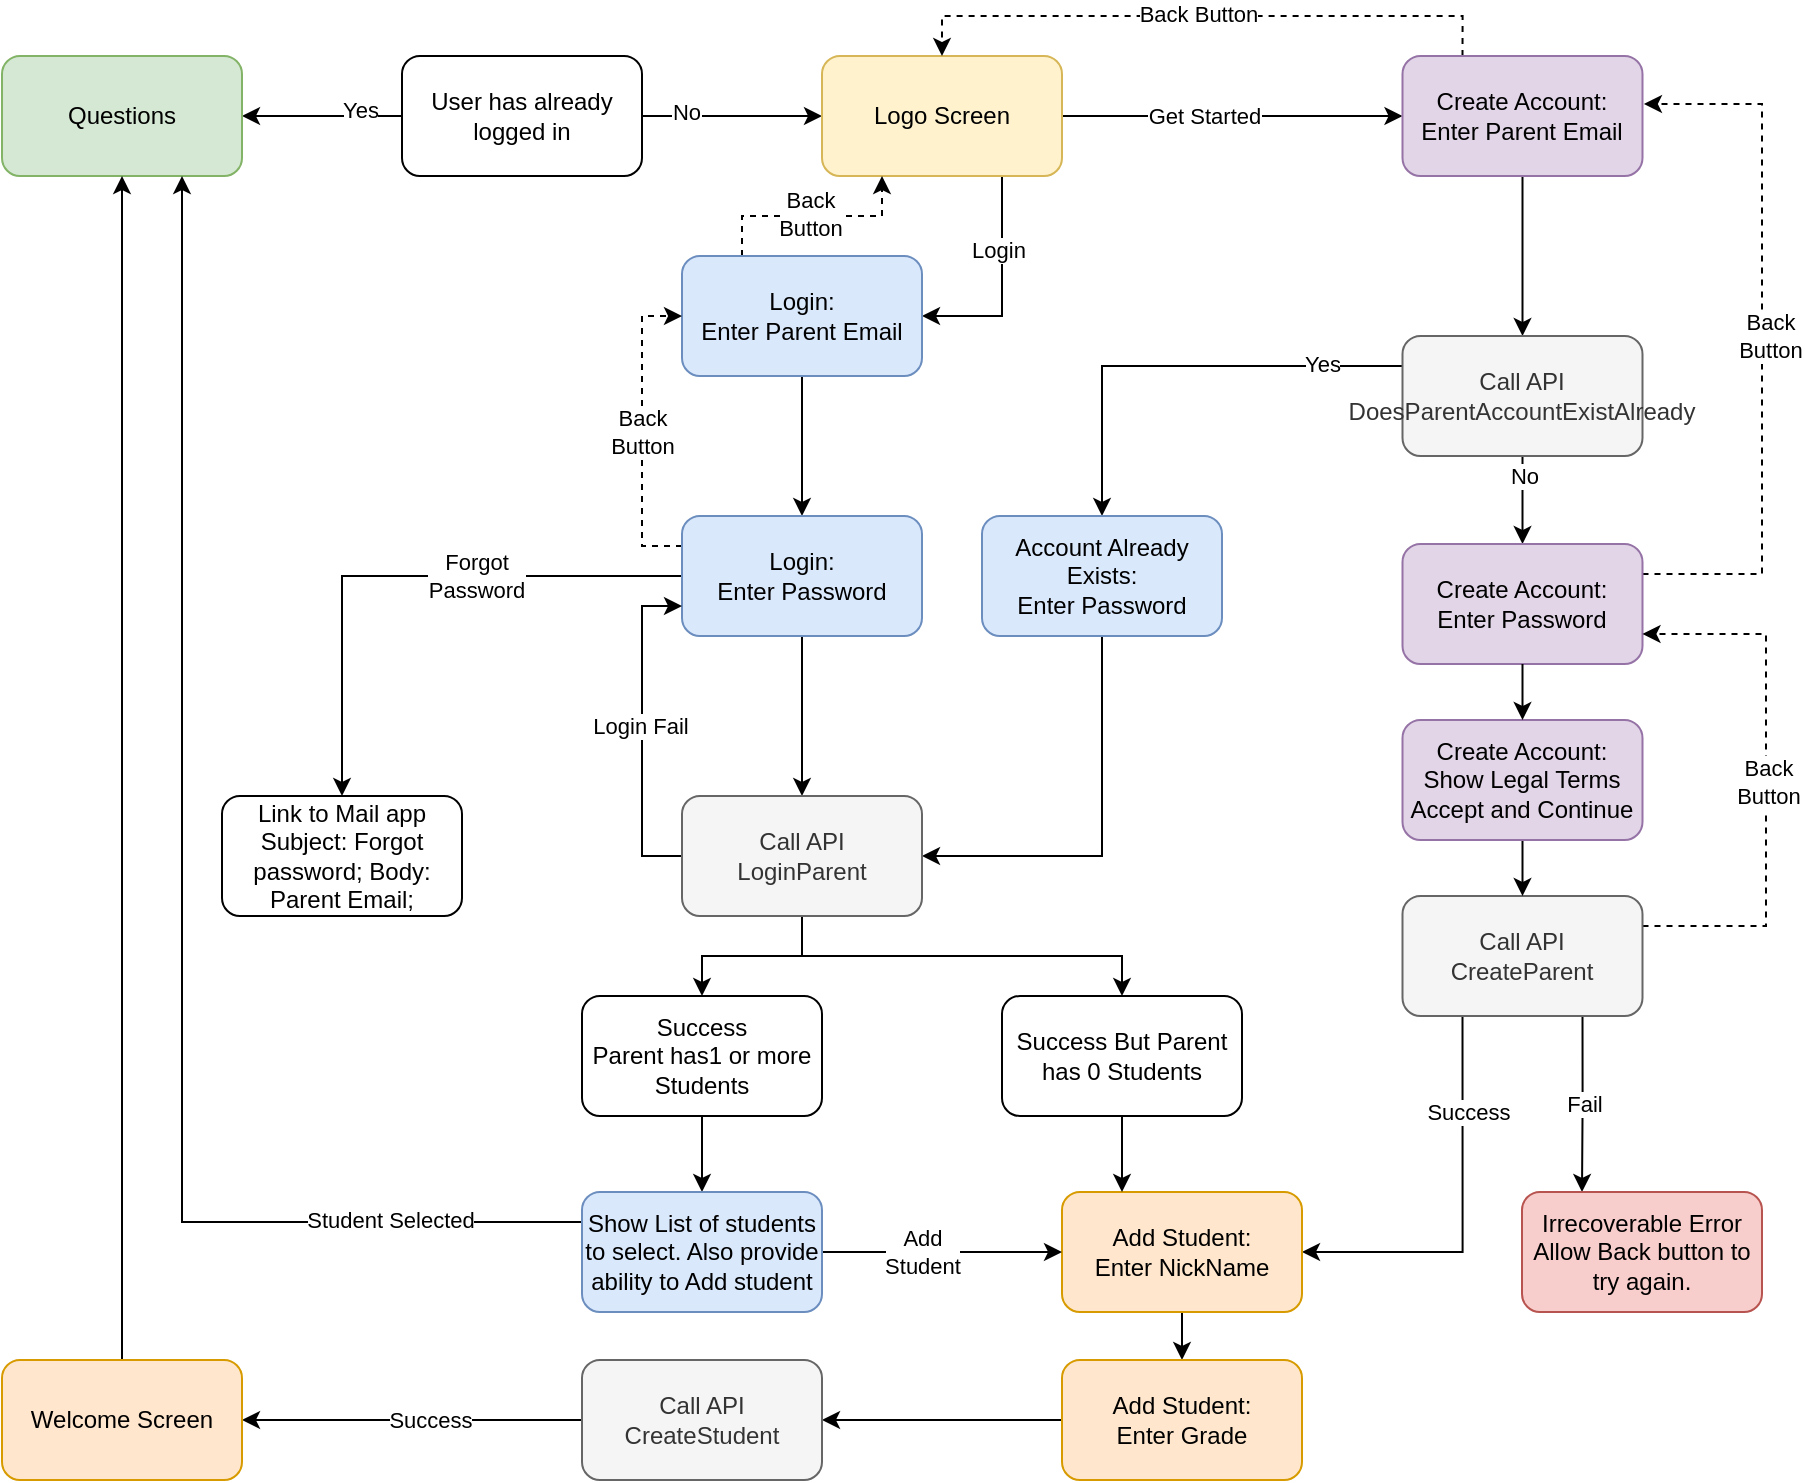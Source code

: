 <mxfile version="21.7.2" type="github">
  <diagram name="Page-1" id="vmIVtsfUiU3wfmPA_YQA">
    <mxGraphModel dx="2954" dy="1142" grid="0" gridSize="10" guides="1" tooltips="1" connect="1" arrows="1" fold="1" page="1" pageScale="1" pageWidth="1100" pageHeight="850" math="0" shadow="0">
      <root>
        <mxCell id="0" />
        <mxCell id="1" parent="0" />
        <mxCell id="P5cGoQy2PzddgMnJaDp2-16" value="" style="edgeStyle=orthogonalEdgeStyle;rounded=0;orthogonalLoop=1;jettySize=auto;html=1;entryX=0;entryY=0.5;entryDx=0;entryDy=0;" parent="1" source="P5cGoQy2PzddgMnJaDp2-1" target="P5cGoQy2PzddgMnJaDp2-21" edge="1">
          <mxGeometry relative="1" as="geometry">
            <mxPoint x="473" y="71" as="targetPoint" />
          </mxGeometry>
        </mxCell>
        <mxCell id="P5cGoQy2PzddgMnJaDp2-20" value="No" style="edgeLabel;html=1;align=center;verticalAlign=middle;resizable=0;points=[];" parent="P5cGoQy2PzddgMnJaDp2-16" vertex="1" connectable="0">
          <mxGeometry x="-0.514" y="2" relative="1" as="geometry">
            <mxPoint as="offset" />
          </mxGeometry>
        </mxCell>
        <mxCell id="P5cGoQy2PzddgMnJaDp2-18" value="" style="edgeStyle=orthogonalEdgeStyle;rounded=0;orthogonalLoop=1;jettySize=auto;html=1;" parent="1" source="P5cGoQy2PzddgMnJaDp2-1" target="P5cGoQy2PzddgMnJaDp2-17" edge="1">
          <mxGeometry relative="1" as="geometry" />
        </mxCell>
        <mxCell id="P5cGoQy2PzddgMnJaDp2-19" value="Yes" style="edgeLabel;html=1;align=center;verticalAlign=middle;resizable=0;points=[];" parent="P5cGoQy2PzddgMnJaDp2-18" vertex="1" connectable="0">
          <mxGeometry x="-0.475" y="-3" relative="1" as="geometry">
            <mxPoint as="offset" />
          </mxGeometry>
        </mxCell>
        <mxCell id="P5cGoQy2PzddgMnJaDp2-1" value="User has already logged in" style="rounded=1;whiteSpace=wrap;html=1;" parent="1" vertex="1">
          <mxGeometry x="263" y="41" width="120" height="60" as="geometry" />
        </mxCell>
        <mxCell id="P5cGoQy2PzddgMnJaDp2-17" value="Questions" style="rounded=1;whiteSpace=wrap;html=1;fillColor=#d5e8d4;strokeColor=#82b366;" parent="1" vertex="1">
          <mxGeometry x="63" y="41" width="120" height="60" as="geometry" />
        </mxCell>
        <mxCell id="P5cGoQy2PzddgMnJaDp2-23" value="" style="edgeStyle=orthogonalEdgeStyle;rounded=0;orthogonalLoop=1;jettySize=auto;html=1;exitX=1;exitY=0.5;exitDx=0;exitDy=0;" parent="1" source="P5cGoQy2PzddgMnJaDp2-21" target="P5cGoQy2PzddgMnJaDp2-22" edge="1">
          <mxGeometry relative="1" as="geometry">
            <mxPoint x="703" y="131" as="sourcePoint" />
          </mxGeometry>
        </mxCell>
        <mxCell id="P5cGoQy2PzddgMnJaDp2-24" value="Get Started" style="edgeLabel;html=1;align=center;verticalAlign=middle;resizable=0;points=[];" parent="P5cGoQy2PzddgMnJaDp2-23" vertex="1" connectable="0">
          <mxGeometry x="-0.525" relative="1" as="geometry">
            <mxPoint x="30" as="offset" />
          </mxGeometry>
        </mxCell>
        <mxCell id="-tZ8AGclSu1HzoPf-OQu-6" style="edgeStyle=orthogonalEdgeStyle;rounded=0;orthogonalLoop=1;jettySize=auto;html=1;exitX=0.75;exitY=1;exitDx=0;exitDy=0;entryX=1;entryY=0.5;entryDx=0;entryDy=0;" edge="1" parent="1" source="P5cGoQy2PzddgMnJaDp2-21" target="P5cGoQy2PzddgMnJaDp2-25">
          <mxGeometry relative="1" as="geometry" />
        </mxCell>
        <mxCell id="-tZ8AGclSu1HzoPf-OQu-7" value="Login" style="edgeLabel;html=1;align=center;verticalAlign=middle;resizable=0;points=[];" vertex="1" connectable="0" parent="-tZ8AGclSu1HzoPf-OQu-6">
          <mxGeometry x="-0.327" y="-2" relative="1" as="geometry">
            <mxPoint as="offset" />
          </mxGeometry>
        </mxCell>
        <mxCell id="P5cGoQy2PzddgMnJaDp2-21" value="Logo Screen" style="rounded=1;whiteSpace=wrap;html=1;fillColor=#fff2cc;strokeColor=#d6b656;" parent="1" vertex="1">
          <mxGeometry x="473" y="41" width="120" height="60" as="geometry" />
        </mxCell>
        <mxCell id="P5cGoQy2PzddgMnJaDp2-30" value="" style="edgeStyle=orthogonalEdgeStyle;rounded=0;orthogonalLoop=1;jettySize=auto;html=1;" parent="1" source="P5cGoQy2PzddgMnJaDp2-22" target="P5cGoQy2PzddgMnJaDp2-29" edge="1">
          <mxGeometry relative="1" as="geometry" />
        </mxCell>
        <mxCell id="5v7Toj7J83Ppl3yIPvHp-8" style="edgeStyle=orthogonalEdgeStyle;rounded=0;orthogonalLoop=1;jettySize=auto;html=1;exitX=0.25;exitY=0;exitDx=0;exitDy=0;entryX=0.5;entryY=0;entryDx=0;entryDy=0;dashed=1;" parent="1" source="P5cGoQy2PzddgMnJaDp2-22" target="P5cGoQy2PzddgMnJaDp2-21" edge="1">
          <mxGeometry relative="1" as="geometry" />
        </mxCell>
        <mxCell id="5v7Toj7J83Ppl3yIPvHp-9" value="Back Button" style="edgeLabel;html=1;align=center;verticalAlign=middle;resizable=0;points=[];" parent="5v7Toj7J83Ppl3yIPvHp-8" vertex="1" connectable="0">
          <mxGeometry x="0.014" y="-1" relative="1" as="geometry">
            <mxPoint as="offset" />
          </mxGeometry>
        </mxCell>
        <mxCell id="P5cGoQy2PzddgMnJaDp2-22" value="Create Account:&lt;br&gt;Enter Parent Email" style="whiteSpace=wrap;html=1;rounded=1;fillColor=#e1d5e7;strokeColor=#9673a6;" parent="1" vertex="1">
          <mxGeometry x="763.25" y="41" width="120" height="60" as="geometry" />
        </mxCell>
        <mxCell id="P5cGoQy2PzddgMnJaDp2-37" style="edgeStyle=orthogonalEdgeStyle;rounded=0;orthogonalLoop=1;jettySize=auto;html=1;exitX=0.5;exitY=1;exitDx=0;exitDy=0;entryX=0.5;entryY=0;entryDx=0;entryDy=0;" parent="1" source="P5cGoQy2PzddgMnJaDp2-25" target="P5cGoQy2PzddgMnJaDp2-34" edge="1">
          <mxGeometry relative="1" as="geometry" />
        </mxCell>
        <mxCell id="-tZ8AGclSu1HzoPf-OQu-4" style="edgeStyle=orthogonalEdgeStyle;rounded=0;orthogonalLoop=1;jettySize=auto;html=1;exitX=0.25;exitY=0;exitDx=0;exitDy=0;entryX=0.25;entryY=1;entryDx=0;entryDy=0;dashed=1;" edge="1" parent="1" source="P5cGoQy2PzddgMnJaDp2-25" target="P5cGoQy2PzddgMnJaDp2-21">
          <mxGeometry relative="1" as="geometry" />
        </mxCell>
        <mxCell id="-tZ8AGclSu1HzoPf-OQu-5" value="Back&lt;br&gt;Button" style="edgeLabel;html=1;align=center;verticalAlign=middle;resizable=0;points=[];" vertex="1" connectable="0" parent="-tZ8AGclSu1HzoPf-OQu-4">
          <mxGeometry x="-0.018" y="1" relative="1" as="geometry">
            <mxPoint as="offset" />
          </mxGeometry>
        </mxCell>
        <mxCell id="P5cGoQy2PzddgMnJaDp2-25" value="Login:&lt;br&gt;Enter Parent Email" style="whiteSpace=wrap;html=1;rounded=1;fillColor=#dae8fc;strokeColor=#6c8ebf;" parent="1" vertex="1">
          <mxGeometry x="403" y="141" width="120" height="60" as="geometry" />
        </mxCell>
        <mxCell id="P5cGoQy2PzddgMnJaDp2-32" value="" style="edgeStyle=orthogonalEdgeStyle;rounded=0;orthogonalLoop=1;jettySize=auto;html=1;" parent="1" source="P5cGoQy2PzddgMnJaDp2-29" target="P5cGoQy2PzddgMnJaDp2-31" edge="1">
          <mxGeometry relative="1" as="geometry" />
        </mxCell>
        <mxCell id="P5cGoQy2PzddgMnJaDp2-33" value="No" style="edgeLabel;html=1;align=center;verticalAlign=middle;resizable=0;points=[];" parent="P5cGoQy2PzddgMnJaDp2-32" vertex="1" connectable="0">
          <mxGeometry x="-0.55" relative="1" as="geometry">
            <mxPoint as="offset" />
          </mxGeometry>
        </mxCell>
        <mxCell id="P5cGoQy2PzddgMnJaDp2-52" style="edgeStyle=orthogonalEdgeStyle;rounded=0;orthogonalLoop=1;jettySize=auto;html=1;exitX=0;exitY=0.25;exitDx=0;exitDy=0;entryX=0.5;entryY=0;entryDx=0;entryDy=0;" parent="1" source="P5cGoQy2PzddgMnJaDp2-29" target="P5cGoQy2PzddgMnJaDp2-43" edge="1">
          <mxGeometry relative="1" as="geometry" />
        </mxCell>
        <mxCell id="P5cGoQy2PzddgMnJaDp2-53" value="Yes" style="edgeLabel;html=1;align=center;verticalAlign=middle;resizable=0;points=[];" parent="P5cGoQy2PzddgMnJaDp2-52" vertex="1" connectable="0">
          <mxGeometry x="-0.642" y="-1" relative="1" as="geometry">
            <mxPoint as="offset" />
          </mxGeometry>
        </mxCell>
        <mxCell id="P5cGoQy2PzddgMnJaDp2-29" value="Call API&lt;br&gt;DoesParentAccountExistAlready" style="whiteSpace=wrap;html=1;rounded=1;fillColor=#f5f5f5;fontColor=#333333;strokeColor=#666666;" parent="1" vertex="1">
          <mxGeometry x="763.25" y="181" width="120" height="60" as="geometry" />
        </mxCell>
        <mxCell id="5v7Toj7J83Ppl3yIPvHp-13" style="edgeStyle=orthogonalEdgeStyle;rounded=0;orthogonalLoop=1;jettySize=auto;html=1;exitX=1;exitY=0.25;exitDx=0;exitDy=0;entryX=1.006;entryY=0.4;entryDx=0;entryDy=0;entryPerimeter=0;dashed=1;" parent="1" source="P5cGoQy2PzddgMnJaDp2-31" target="P5cGoQy2PzddgMnJaDp2-22" edge="1">
          <mxGeometry relative="1" as="geometry">
            <Array as="points">
              <mxPoint x="943" y="300" />
              <mxPoint x="943" y="65" />
            </Array>
          </mxGeometry>
        </mxCell>
        <mxCell id="5v7Toj7J83Ppl3yIPvHp-14" value="Back&lt;br&gt;Button" style="edgeLabel;html=1;align=center;verticalAlign=middle;resizable=0;points=[];" parent="5v7Toj7J83Ppl3yIPvHp-13" vertex="1" connectable="0">
          <mxGeometry x="0.013" y="-4" relative="1" as="geometry">
            <mxPoint as="offset" />
          </mxGeometry>
        </mxCell>
        <mxCell id="P5cGoQy2PzddgMnJaDp2-31" value="Create Account:&lt;br&gt;Enter Password" style="whiteSpace=wrap;html=1;rounded=1;fillColor=#e1d5e7;strokeColor=#9673a6;" parent="1" vertex="1">
          <mxGeometry x="763.25" y="285" width="120" height="60" as="geometry" />
        </mxCell>
        <mxCell id="P5cGoQy2PzddgMnJaDp2-48" value="" style="edgeStyle=orthogonalEdgeStyle;rounded=0;orthogonalLoop=1;jettySize=auto;html=1;" parent="1" source="P5cGoQy2PzddgMnJaDp2-34" target="P5cGoQy2PzddgMnJaDp2-47" edge="1">
          <mxGeometry relative="1" as="geometry" />
        </mxCell>
        <mxCell id="P5cGoQy2PzddgMnJaDp2-83" style="edgeStyle=orthogonalEdgeStyle;rounded=0;orthogonalLoop=1;jettySize=auto;html=1;exitX=0;exitY=0.25;exitDx=0;exitDy=0;entryX=0;entryY=0.5;entryDx=0;entryDy=0;dashed=1;" parent="1" source="P5cGoQy2PzddgMnJaDp2-34" target="P5cGoQy2PzddgMnJaDp2-25" edge="1">
          <mxGeometry relative="1" as="geometry" />
        </mxCell>
        <mxCell id="P5cGoQy2PzddgMnJaDp2-84" value="Back &lt;br&gt;Button" style="edgeLabel;html=1;align=center;verticalAlign=middle;resizable=0;points=[];" parent="P5cGoQy2PzddgMnJaDp2-83" vertex="1" connectable="0">
          <mxGeometry x="-0.007" relative="1" as="geometry">
            <mxPoint as="offset" />
          </mxGeometry>
        </mxCell>
        <mxCell id="P5cGoQy2PzddgMnJaDp2-90" value="" style="edgeStyle=orthogonalEdgeStyle;rounded=0;orthogonalLoop=1;jettySize=auto;html=1;" parent="1" source="P5cGoQy2PzddgMnJaDp2-34" target="P5cGoQy2PzddgMnJaDp2-89" edge="1">
          <mxGeometry relative="1" as="geometry" />
        </mxCell>
        <mxCell id="P5cGoQy2PzddgMnJaDp2-91" value="Forgot &lt;br&gt;Password" style="edgeLabel;html=1;align=center;verticalAlign=middle;resizable=0;points=[];" parent="P5cGoQy2PzddgMnJaDp2-90" vertex="1" connectable="0">
          <mxGeometry x="-0.463" y="2" relative="1" as="geometry">
            <mxPoint x="-28" y="-2" as="offset" />
          </mxGeometry>
        </mxCell>
        <mxCell id="P5cGoQy2PzddgMnJaDp2-34" value="Login:&lt;br&gt;Enter Password" style="whiteSpace=wrap;html=1;rounded=1;fillColor=#dae8fc;strokeColor=#6c8ebf;" parent="1" vertex="1">
          <mxGeometry x="403" y="271" width="120" height="60" as="geometry" />
        </mxCell>
        <mxCell id="P5cGoQy2PzddgMnJaDp2-79" style="edgeStyle=orthogonalEdgeStyle;rounded=0;orthogonalLoop=1;jettySize=auto;html=1;exitX=0.25;exitY=1;exitDx=0;exitDy=0;entryX=1;entryY=0.5;entryDx=0;entryDy=0;" parent="1" source="P5cGoQy2PzddgMnJaDp2-38" target="P5cGoQy2PzddgMnJaDp2-40" edge="1">
          <mxGeometry relative="1" as="geometry" />
        </mxCell>
        <mxCell id="P5cGoQy2PzddgMnJaDp2-80" value="Success" style="edgeLabel;html=1;align=center;verticalAlign=middle;resizable=0;points=[];" parent="P5cGoQy2PzddgMnJaDp2-79" vertex="1" connectable="0">
          <mxGeometry x="-0.523" y="2" relative="1" as="geometry">
            <mxPoint as="offset" />
          </mxGeometry>
        </mxCell>
        <mxCell id="5v7Toj7J83Ppl3yIPvHp-2" value="" style="edgeStyle=orthogonalEdgeStyle;rounded=0;orthogonalLoop=1;jettySize=auto;html=1;entryX=0.25;entryY=0;entryDx=0;entryDy=0;exitX=0.75;exitY=1;exitDx=0;exitDy=0;" parent="1" source="P5cGoQy2PzddgMnJaDp2-38" target="5v7Toj7J83Ppl3yIPvHp-1" edge="1">
          <mxGeometry relative="1" as="geometry">
            <mxPoint x="963.25" y="491" as="targetPoint" />
          </mxGeometry>
        </mxCell>
        <mxCell id="5v7Toj7J83Ppl3yIPvHp-3" value="Fail" style="edgeLabel;html=1;align=center;verticalAlign=middle;resizable=0;points=[];" parent="5v7Toj7J83Ppl3yIPvHp-2" vertex="1" connectable="0">
          <mxGeometry x="-0.281" y="-2" relative="1" as="geometry">
            <mxPoint x="2" y="12" as="offset" />
          </mxGeometry>
        </mxCell>
        <mxCell id="5v7Toj7J83Ppl3yIPvHp-4" style="edgeStyle=orthogonalEdgeStyle;rounded=0;orthogonalLoop=1;jettySize=auto;html=1;exitX=1;exitY=0.25;exitDx=0;exitDy=0;entryX=1;entryY=0.75;entryDx=0;entryDy=0;dashed=1;" parent="1" source="P5cGoQy2PzddgMnJaDp2-38" target="P5cGoQy2PzddgMnJaDp2-31" edge="1">
          <mxGeometry relative="1" as="geometry">
            <Array as="points">
              <mxPoint x="945" y="476" />
              <mxPoint x="945" y="330" />
            </Array>
          </mxGeometry>
        </mxCell>
        <mxCell id="5v7Toj7J83Ppl3yIPvHp-5" value="Back &lt;br&gt;Button" style="edgeLabel;html=1;align=center;verticalAlign=middle;resizable=0;points=[];" parent="5v7Toj7J83Ppl3yIPvHp-4" vertex="1" connectable="0">
          <mxGeometry x="-0.006" y="-1" relative="1" as="geometry">
            <mxPoint as="offset" />
          </mxGeometry>
        </mxCell>
        <mxCell id="P5cGoQy2PzddgMnJaDp2-38" value="Call API&lt;br&gt;CreateParent" style="whiteSpace=wrap;html=1;rounded=1;fillColor=#f5f5f5;fontColor=#333333;strokeColor=#666666;" parent="1" vertex="1">
          <mxGeometry x="763.25" y="461" width="120" height="60" as="geometry" />
        </mxCell>
        <mxCell id="P5cGoQy2PzddgMnJaDp2-71" value="" style="edgeStyle=orthogonalEdgeStyle;rounded=0;orthogonalLoop=1;jettySize=auto;html=1;" parent="1" source="P5cGoQy2PzddgMnJaDp2-40" target="P5cGoQy2PzddgMnJaDp2-70" edge="1">
          <mxGeometry relative="1" as="geometry" />
        </mxCell>
        <mxCell id="P5cGoQy2PzddgMnJaDp2-40" value="Add Student:&lt;br&gt;Enter NickName" style="whiteSpace=wrap;html=1;rounded=1;fillColor=#ffe6cc;strokeColor=#d79b00;" parent="1" vertex="1">
          <mxGeometry x="593" y="609" width="120" height="60" as="geometry" />
        </mxCell>
        <mxCell id="P5cGoQy2PzddgMnJaDp2-46" value="" style="edgeStyle=orthogonalEdgeStyle;rounded=0;orthogonalLoop=1;jettySize=auto;html=1;entryX=1;entryY=0.5;entryDx=0;entryDy=0;exitX=0.5;exitY=1;exitDx=0;exitDy=0;" parent="1" source="P5cGoQy2PzddgMnJaDp2-43" target="P5cGoQy2PzddgMnJaDp2-47" edge="1">
          <mxGeometry relative="1" as="geometry" />
        </mxCell>
        <mxCell id="P5cGoQy2PzddgMnJaDp2-43" value="Account Already Exists:&lt;br&gt;Enter Password" style="whiteSpace=wrap;html=1;rounded=1;fillColor=#dae8fc;strokeColor=#6c8ebf;" parent="1" vertex="1">
          <mxGeometry x="553" y="271" width="120" height="60" as="geometry" />
        </mxCell>
        <mxCell id="P5cGoQy2PzddgMnJaDp2-63" style="edgeStyle=orthogonalEdgeStyle;rounded=0;orthogonalLoop=1;jettySize=auto;html=1;exitX=0.5;exitY=1;exitDx=0;exitDy=0;entryX=0.5;entryY=0;entryDx=0;entryDy=0;" parent="1" source="P5cGoQy2PzddgMnJaDp2-47" target="P5cGoQy2PzddgMnJaDp2-58" edge="1">
          <mxGeometry relative="1" as="geometry" />
        </mxCell>
        <mxCell id="P5cGoQy2PzddgMnJaDp2-66" style="edgeStyle=orthogonalEdgeStyle;rounded=0;orthogonalLoop=1;jettySize=auto;html=1;exitX=0.5;exitY=1;exitDx=0;exitDy=0;" parent="1" source="P5cGoQy2PzddgMnJaDp2-47" target="P5cGoQy2PzddgMnJaDp2-65" edge="1">
          <mxGeometry relative="1" as="geometry" />
        </mxCell>
        <mxCell id="P5cGoQy2PzddgMnJaDp2-81" style="edgeStyle=orthogonalEdgeStyle;rounded=0;orthogonalLoop=1;jettySize=auto;html=1;exitX=0;exitY=0.5;exitDx=0;exitDy=0;entryX=0;entryY=0.75;entryDx=0;entryDy=0;" parent="1" source="P5cGoQy2PzddgMnJaDp2-47" target="P5cGoQy2PzddgMnJaDp2-34" edge="1">
          <mxGeometry relative="1" as="geometry" />
        </mxCell>
        <mxCell id="P5cGoQy2PzddgMnJaDp2-82" value="Login Fail" style="edgeLabel;html=1;align=center;verticalAlign=middle;resizable=0;points=[];" parent="P5cGoQy2PzddgMnJaDp2-81" vertex="1" connectable="0">
          <mxGeometry x="0.031" y="1" relative="1" as="geometry">
            <mxPoint as="offset" />
          </mxGeometry>
        </mxCell>
        <mxCell id="P5cGoQy2PzddgMnJaDp2-47" value="Call API&lt;br&gt;LoginParent" style="whiteSpace=wrap;html=1;rounded=1;fillColor=#f5f5f5;fontColor=#333333;strokeColor=#666666;" parent="1" vertex="1">
          <mxGeometry x="403" y="411" width="120" height="60" as="geometry" />
        </mxCell>
        <mxCell id="P5cGoQy2PzddgMnJaDp2-60" value="" style="edgeStyle=orthogonalEdgeStyle;rounded=0;orthogonalLoop=1;jettySize=auto;html=1;" parent="1" source="P5cGoQy2PzddgMnJaDp2-58" target="P5cGoQy2PzddgMnJaDp2-59" edge="1">
          <mxGeometry relative="1" as="geometry" />
        </mxCell>
        <mxCell id="P5cGoQy2PzddgMnJaDp2-58" value="Success&lt;br&gt;Parent has1 or more Students" style="whiteSpace=wrap;html=1;rounded=1;" parent="1" vertex="1">
          <mxGeometry x="353" y="511" width="120" height="60" as="geometry" />
        </mxCell>
        <mxCell id="P5cGoQy2PzddgMnJaDp2-61" style="edgeStyle=orthogonalEdgeStyle;rounded=0;orthogonalLoop=1;jettySize=auto;html=1;exitX=0;exitY=0.25;exitDx=0;exitDy=0;entryX=0.75;entryY=1;entryDx=0;entryDy=0;" parent="1" source="P5cGoQy2PzddgMnJaDp2-59" target="P5cGoQy2PzddgMnJaDp2-17" edge="1">
          <mxGeometry relative="1" as="geometry" />
        </mxCell>
        <mxCell id="P5cGoQy2PzddgMnJaDp2-62" value="Student Selected" style="edgeLabel;html=1;align=center;verticalAlign=middle;resizable=0;points=[];" parent="P5cGoQy2PzddgMnJaDp2-61" vertex="1" connectable="0">
          <mxGeometry x="-0.735" y="-1" relative="1" as="geometry">
            <mxPoint as="offset" />
          </mxGeometry>
        </mxCell>
        <mxCell id="P5cGoQy2PzddgMnJaDp2-68" style="edgeStyle=orthogonalEdgeStyle;rounded=0;orthogonalLoop=1;jettySize=auto;html=1;" parent="1" source="P5cGoQy2PzddgMnJaDp2-59" target="P5cGoQy2PzddgMnJaDp2-40" edge="1">
          <mxGeometry relative="1" as="geometry" />
        </mxCell>
        <mxCell id="P5cGoQy2PzddgMnJaDp2-69" value="Add &lt;br&gt;Student" style="edgeLabel;html=1;align=center;verticalAlign=middle;resizable=0;points=[];" parent="P5cGoQy2PzddgMnJaDp2-68" vertex="1" connectable="0">
          <mxGeometry x="-0.521" relative="1" as="geometry">
            <mxPoint x="21" as="offset" />
          </mxGeometry>
        </mxCell>
        <mxCell id="P5cGoQy2PzddgMnJaDp2-59" value="Show List of students to select. Also provide ability to Add student" style="whiteSpace=wrap;html=1;rounded=1;fillColor=#dae8fc;strokeColor=#6c8ebf;" parent="1" vertex="1">
          <mxGeometry x="353" y="609" width="120" height="60" as="geometry" />
        </mxCell>
        <mxCell id="P5cGoQy2PzddgMnJaDp2-67" style="edgeStyle=orthogonalEdgeStyle;rounded=0;orthogonalLoop=1;jettySize=auto;html=1;exitX=0.5;exitY=1;exitDx=0;exitDy=0;entryX=0.25;entryY=0;entryDx=0;entryDy=0;" parent="1" source="P5cGoQy2PzddgMnJaDp2-65" target="P5cGoQy2PzddgMnJaDp2-40" edge="1">
          <mxGeometry relative="1" as="geometry" />
        </mxCell>
        <mxCell id="P5cGoQy2PzddgMnJaDp2-65" value="Success But Parent has 0 Students" style="whiteSpace=wrap;html=1;rounded=1;" parent="1" vertex="1">
          <mxGeometry x="563" y="511" width="120" height="60" as="geometry" />
        </mxCell>
        <mxCell id="P5cGoQy2PzddgMnJaDp2-73" value="" style="edgeStyle=orthogonalEdgeStyle;rounded=0;orthogonalLoop=1;jettySize=auto;html=1;" parent="1" source="P5cGoQy2PzddgMnJaDp2-70" target="P5cGoQy2PzddgMnJaDp2-72" edge="1">
          <mxGeometry relative="1" as="geometry" />
        </mxCell>
        <mxCell id="P5cGoQy2PzddgMnJaDp2-70" value="Add Student:&lt;br&gt;Enter Grade" style="whiteSpace=wrap;html=1;rounded=1;fillColor=#ffe6cc;strokeColor=#d79b00;" parent="1" vertex="1">
          <mxGeometry x="593" y="693" width="120" height="60" as="geometry" />
        </mxCell>
        <mxCell id="P5cGoQy2PzddgMnJaDp2-75" value="" style="edgeStyle=orthogonalEdgeStyle;rounded=0;orthogonalLoop=1;jettySize=auto;html=1;" parent="1" source="P5cGoQy2PzddgMnJaDp2-72" target="P5cGoQy2PzddgMnJaDp2-74" edge="1">
          <mxGeometry relative="1" as="geometry" />
        </mxCell>
        <mxCell id="P5cGoQy2PzddgMnJaDp2-76" value="Success" style="edgeLabel;html=1;align=center;verticalAlign=middle;resizable=0;points=[];" parent="P5cGoQy2PzddgMnJaDp2-75" vertex="1" connectable="0">
          <mxGeometry x="-0.551" y="2" relative="1" as="geometry">
            <mxPoint x="-38" y="-2" as="offset" />
          </mxGeometry>
        </mxCell>
        <mxCell id="P5cGoQy2PzddgMnJaDp2-72" value="Call API&lt;br&gt;CreateStudent" style="whiteSpace=wrap;html=1;rounded=1;fillColor=#f5f5f5;fontColor=#333333;strokeColor=#666666;" parent="1" vertex="1">
          <mxGeometry x="353" y="693" width="120" height="60" as="geometry" />
        </mxCell>
        <mxCell id="P5cGoQy2PzddgMnJaDp2-77" style="edgeStyle=orthogonalEdgeStyle;rounded=0;orthogonalLoop=1;jettySize=auto;html=1;entryX=0.5;entryY=1;entryDx=0;entryDy=0;exitX=0.5;exitY=0;exitDx=0;exitDy=0;" parent="1" source="P5cGoQy2PzddgMnJaDp2-74" target="P5cGoQy2PzddgMnJaDp2-17" edge="1">
          <mxGeometry relative="1" as="geometry">
            <mxPoint x="93" y="680" as="sourcePoint" />
          </mxGeometry>
        </mxCell>
        <mxCell id="P5cGoQy2PzddgMnJaDp2-74" value="Welcome Screen" style="whiteSpace=wrap;html=1;rounded=1;fillColor=#ffe6cc;strokeColor=#d79b00;" parent="1" vertex="1">
          <mxGeometry x="63" y="693" width="120" height="60" as="geometry" />
        </mxCell>
        <mxCell id="P5cGoQy2PzddgMnJaDp2-89" value="Link to Mail app&lt;br&gt;Subject: Forgot password; Body: Parent Email;" style="whiteSpace=wrap;html=1;rounded=1;" parent="1" vertex="1">
          <mxGeometry x="173" y="411" width="120" height="60" as="geometry" />
        </mxCell>
        <mxCell id="5v7Toj7J83Ppl3yIPvHp-1" value="Irrecoverable Error&lt;br&gt;Allow Back button to try again." style="whiteSpace=wrap;html=1;rounded=1;fillColor=#f8cecc;strokeColor=#b85450;" parent="1" vertex="1">
          <mxGeometry x="823" y="609" width="120" height="60" as="geometry" />
        </mxCell>
        <mxCell id="-tZ8AGclSu1HzoPf-OQu-11" style="edgeStyle=orthogonalEdgeStyle;rounded=0;orthogonalLoop=1;jettySize=auto;html=1;exitX=0.5;exitY=1;exitDx=0;exitDy=0;entryX=0.5;entryY=0;entryDx=0;entryDy=0;" edge="1" parent="1" source="-tZ8AGclSu1HzoPf-OQu-9" target="P5cGoQy2PzddgMnJaDp2-38">
          <mxGeometry relative="1" as="geometry" />
        </mxCell>
        <mxCell id="-tZ8AGclSu1HzoPf-OQu-9" value="Create Account:&lt;br&gt;Show Legal Terms&lt;br&gt;Accept and Continue" style="whiteSpace=wrap;html=1;rounded=1;fillColor=#e1d5e7;strokeColor=#9673a6;" vertex="1" parent="1">
          <mxGeometry x="763.25" y="373" width="120" height="60" as="geometry" />
        </mxCell>
        <mxCell id="-tZ8AGclSu1HzoPf-OQu-10" value="" style="endArrow=classic;html=1;rounded=0;exitX=0.5;exitY=1;exitDx=0;exitDy=0;" edge="1" parent="1" source="P5cGoQy2PzddgMnJaDp2-31" target="-tZ8AGclSu1HzoPf-OQu-9">
          <mxGeometry width="50" height="50" relative="1" as="geometry">
            <mxPoint x="817" y="350" as="sourcePoint" />
            <mxPoint x="574" y="457" as="targetPoint" />
          </mxGeometry>
        </mxCell>
      </root>
    </mxGraphModel>
  </diagram>
</mxfile>
